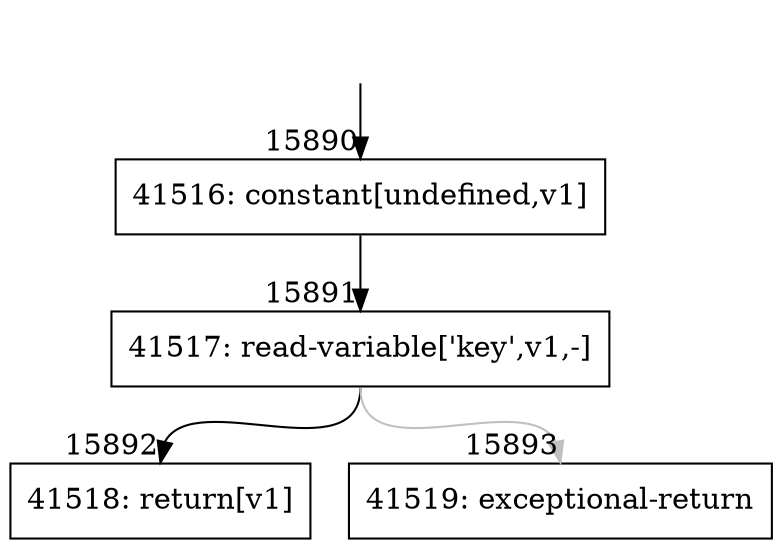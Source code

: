 digraph {
rankdir="TD"
BB_entry1278[shape=none,label=""];
BB_entry1278 -> BB15890 [tailport=s, headport=n, headlabel="    15890"]
BB15890 [shape=record label="{41516: constant[undefined,v1]}" ] 
BB15890 -> BB15891 [tailport=s, headport=n, headlabel="      15891"]
BB15891 [shape=record label="{41517: read-variable['key',v1,-]}" ] 
BB15891 -> BB15892 [tailport=s, headport=n, headlabel="      15892"]
BB15891 -> BB15893 [tailport=s, headport=n, color=gray, headlabel="      15893"]
BB15892 [shape=record label="{41518: return[v1]}" ] 
BB15893 [shape=record label="{41519: exceptional-return}" ] 
//#$~ 27063
}

